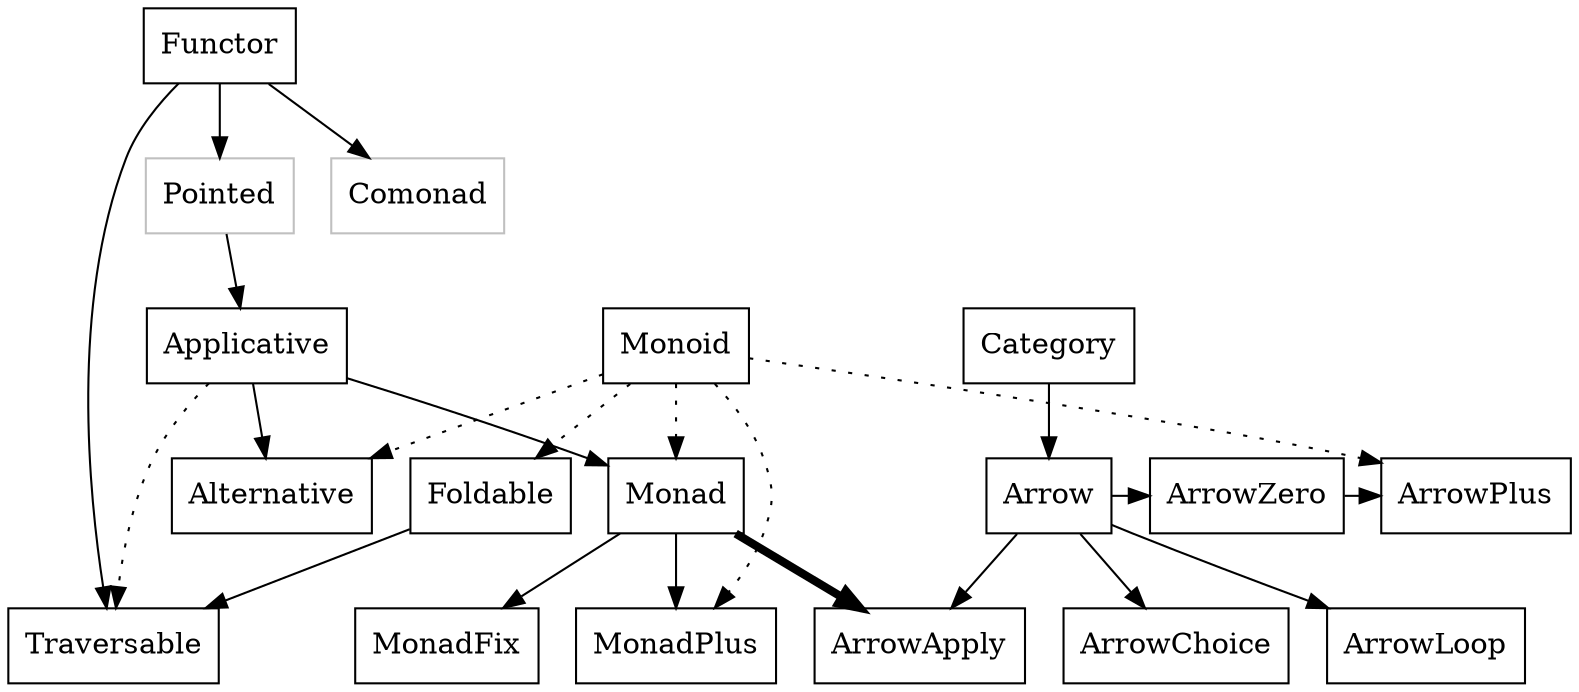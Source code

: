 digraph {
  node [shape=box];
  Functor -> Pointed -> Applicative -> Monad;
  Pointed [color=grey];
  Applicative -> Alternative;
  Monad -> MonadPlus;
//  Monad -> MonadTrans [style=dotted];
  Monad -> MonadFix;
//  {rank=same; Applicative; Alternative}
//  {rank=same; Monad; MonadPlus}
  Monoid -> Alternative [style=dotted];
  Monoid -> MonadPlus [style=dotted];
  Category -> Arrow -> ArrowChoice;
  Arrow -> ArrowApply;
  Arrow -> ArrowLoop;
  Arrow -> ArrowZero -> ArrowPlus;
  {rank = same; Arrow; ArrowZero; ArrowPlus}
  Monoid -> ArrowPlus [style=dotted];
  Monad -> ArrowApply [style="setlinewidth(4)", arrowtail=normal];
  Monoid -> Foldable [style=dotted];
  Monoid -> Monad [style=dotted];
  Applicative -> Traversable [style=dotted];
  Foldable -> Traversable;
  Functor -> Traversable;
  Comonad [color=grey];
  Functor -> Comonad;
//  {rank=same; Comonad; Functor}
}
